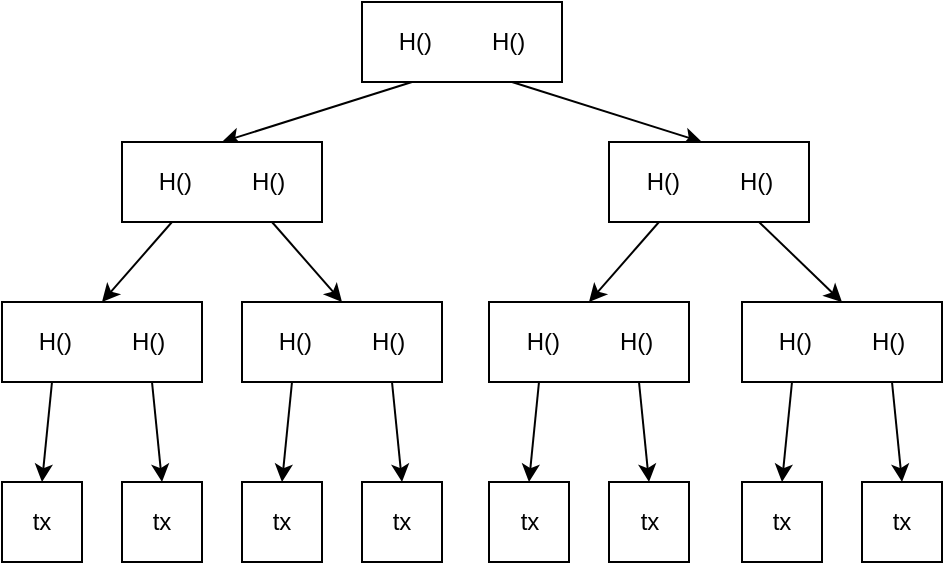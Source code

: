 <mxfile>
    <diagram id="SAbxBnZwhtTWlmuZHBjd" name="Page-1">
        <mxGraphModel dx="760" dy="654" grid="1" gridSize="10" guides="1" tooltips="1" connect="1" arrows="1" fold="1" page="1" pageScale="1" pageWidth="827" pageHeight="1169" math="0" shadow="0">
            <root>
                <mxCell id="0"/>
                <mxCell id="1" parent="0"/>
                <mxCell id="30" style="edgeStyle=none;html=1;entryX=0.5;entryY=0;entryDx=0;entryDy=0;exitX=0.25;exitY=1;exitDx=0;exitDy=0;" edge="1" parent="1" source="2" target="4">
                    <mxGeometry relative="1" as="geometry"/>
                </mxCell>
                <mxCell id="33" style="edgeStyle=none;html=1;entryX=0.5;entryY=0;entryDx=0;entryDy=0;exitX=0.75;exitY=1;exitDx=0;exitDy=0;" edge="1" parent="1" source="2">
                    <mxGeometry relative="1" as="geometry">
                        <mxPoint x="420" y="230" as="targetPoint"/>
                    </mxGeometry>
                </mxCell>
                <mxCell id="2" value="&lt;span&gt;H()&amp;nbsp; &amp;nbsp; &amp;nbsp; &amp;nbsp; &amp;nbsp;H()&lt;/span&gt;" style="rounded=0;whiteSpace=wrap;html=1;" vertex="1" parent="1">
                    <mxGeometry x="250" y="160" width="100" height="40" as="geometry"/>
                </mxCell>
                <mxCell id="34" value="" style="edgeStyle=none;html=1;entryX=0.5;entryY=0;entryDx=0;entryDy=0;exitX=0.75;exitY=1;exitDx=0;exitDy=0;" edge="1" parent="1" source="4">
                    <mxGeometry relative="1" as="geometry">
                        <mxPoint x="240" y="310" as="targetPoint"/>
                    </mxGeometry>
                </mxCell>
                <mxCell id="35" value="" style="edgeStyle=none;html=1;entryX=0.5;entryY=0;entryDx=0;entryDy=0;exitX=0.25;exitY=1;exitDx=0;exitDy=0;" edge="1" parent="1" source="4">
                    <mxGeometry relative="1" as="geometry">
                        <mxPoint x="120" y="310" as="targetPoint"/>
                    </mxGeometry>
                </mxCell>
                <mxCell id="4" value="&lt;span&gt;H()&amp;nbsp; &amp;nbsp; &amp;nbsp; &amp;nbsp; &amp;nbsp;H()&lt;/span&gt;" style="rounded=0;whiteSpace=wrap;html=1;" vertex="1" parent="1">
                    <mxGeometry x="130" y="230" width="100" height="40" as="geometry"/>
                </mxCell>
                <mxCell id="36" style="edgeStyle=none;html=1;entryX=0.5;entryY=0;entryDx=0;entryDy=0;exitX=0.25;exitY=1;exitDx=0;exitDy=0;" edge="1" parent="1" source="19" target="28">
                    <mxGeometry relative="1" as="geometry"/>
                </mxCell>
                <mxCell id="37" value="" style="edgeStyle=none;html=1;entryX=0.5;entryY=0;entryDx=0;entryDy=0;exitX=0.75;exitY=1;exitDx=0;exitDy=0;" edge="1" parent="1" source="19" target="29">
                    <mxGeometry relative="1" as="geometry"/>
                </mxCell>
                <mxCell id="19" value="H()&amp;nbsp; &amp;nbsp; &amp;nbsp; &amp;nbsp; &amp;nbsp;H()" style="rounded=0;whiteSpace=wrap;html=1;" vertex="1" parent="1">
                    <mxGeometry x="440" y="310" width="100" height="40" as="geometry"/>
                </mxCell>
                <mxCell id="28" value="tx" style="rounded=0;whiteSpace=wrap;html=1;" vertex="1" parent="1">
                    <mxGeometry x="440" y="400" width="40" height="40" as="geometry"/>
                </mxCell>
                <mxCell id="29" value="tx" style="rounded=0;whiteSpace=wrap;html=1;" vertex="1" parent="1">
                    <mxGeometry x="500" y="400" width="40" height="40" as="geometry"/>
                </mxCell>
                <mxCell id="43" style="edgeStyle=none;html=1;entryX=0.5;entryY=0;entryDx=0;entryDy=0;exitX=0.25;exitY=1;exitDx=0;exitDy=0;" edge="1" parent="1" source="45" target="46">
                    <mxGeometry relative="1" as="geometry"/>
                </mxCell>
                <mxCell id="44" value="" style="edgeStyle=none;html=1;entryX=0.5;entryY=0;entryDx=0;entryDy=0;exitX=0.75;exitY=1;exitDx=0;exitDy=0;" edge="1" parent="1" source="45" target="47">
                    <mxGeometry relative="1" as="geometry"/>
                </mxCell>
                <mxCell id="45" value="H()&amp;nbsp; &amp;nbsp; &amp;nbsp; &amp;nbsp; &amp;nbsp;H()" style="rounded=0;whiteSpace=wrap;html=1;" vertex="1" parent="1">
                    <mxGeometry x="313.5" y="310" width="100" height="40" as="geometry"/>
                </mxCell>
                <mxCell id="46" value="tx" style="rounded=0;whiteSpace=wrap;html=1;" vertex="1" parent="1">
                    <mxGeometry x="313.5" y="400" width="40" height="40" as="geometry"/>
                </mxCell>
                <mxCell id="47" value="tx" style="rounded=0;whiteSpace=wrap;html=1;" vertex="1" parent="1">
                    <mxGeometry x="373.5" y="400" width="40" height="40" as="geometry"/>
                </mxCell>
                <mxCell id="58" style="edgeStyle=none;html=1;entryX=0.5;entryY=0;entryDx=0;entryDy=0;exitX=0.25;exitY=1;exitDx=0;exitDy=0;" edge="1" parent="1" source="60" target="61">
                    <mxGeometry relative="1" as="geometry"/>
                </mxCell>
                <mxCell id="59" value="" style="edgeStyle=none;html=1;entryX=0.5;entryY=0;entryDx=0;entryDy=0;exitX=0.75;exitY=1;exitDx=0;exitDy=0;" edge="1" parent="1" source="60" target="62">
                    <mxGeometry relative="1" as="geometry"/>
                </mxCell>
                <mxCell id="60" value="H()&amp;nbsp; &amp;nbsp; &amp;nbsp; &amp;nbsp; &amp;nbsp;H()" style="rounded=0;whiteSpace=wrap;html=1;" vertex="1" parent="1">
                    <mxGeometry x="190" y="310" width="100" height="40" as="geometry"/>
                </mxCell>
                <mxCell id="61" value="tx" style="rounded=0;whiteSpace=wrap;html=1;" vertex="1" parent="1">
                    <mxGeometry x="190" y="400" width="40" height="40" as="geometry"/>
                </mxCell>
                <mxCell id="62" value="tx" style="rounded=0;whiteSpace=wrap;html=1;" vertex="1" parent="1">
                    <mxGeometry x="250" y="400" width="40" height="40" as="geometry"/>
                </mxCell>
                <mxCell id="63" style="edgeStyle=none;html=1;entryX=0.5;entryY=0;entryDx=0;entryDy=0;exitX=0.25;exitY=1;exitDx=0;exitDy=0;" edge="1" parent="1" source="65" target="66">
                    <mxGeometry relative="1" as="geometry"/>
                </mxCell>
                <mxCell id="64" value="" style="edgeStyle=none;html=1;entryX=0.5;entryY=0;entryDx=0;entryDy=0;exitX=0.75;exitY=1;exitDx=0;exitDy=0;" edge="1" parent="1" source="65" target="67">
                    <mxGeometry relative="1" as="geometry"/>
                </mxCell>
                <mxCell id="65" value="H()&amp;nbsp; &amp;nbsp; &amp;nbsp; &amp;nbsp; &amp;nbsp;H()" style="rounded=0;whiteSpace=wrap;html=1;" vertex="1" parent="1">
                    <mxGeometry x="70" y="310" width="100" height="40" as="geometry"/>
                </mxCell>
                <mxCell id="66" value="tx" style="rounded=0;whiteSpace=wrap;html=1;" vertex="1" parent="1">
                    <mxGeometry x="70" y="400" width="40" height="40" as="geometry"/>
                </mxCell>
                <mxCell id="67" value="tx" style="rounded=0;whiteSpace=wrap;html=1;" vertex="1" parent="1">
                    <mxGeometry x="130" y="400" width="40" height="40" as="geometry"/>
                </mxCell>
                <mxCell id="68" style="edgeStyle=none;html=1;entryX=0.5;entryY=0;entryDx=0;entryDy=0;exitX=0.25;exitY=1;exitDx=0;exitDy=0;" edge="1" parent="1" source="70" target="45">
                    <mxGeometry relative="1" as="geometry">
                        <mxPoint x="393.5" y="320" as="targetPoint"/>
                    </mxGeometry>
                </mxCell>
                <mxCell id="69" value="" style="edgeStyle=none;html=1;entryX=0.5;entryY=0;entryDx=0;entryDy=0;exitX=0.75;exitY=1;exitDx=0;exitDy=0;" edge="1" parent="1" source="70" target="19">
                    <mxGeometry relative="1" as="geometry">
                        <mxPoint x="453.5" y="320" as="targetPoint"/>
                    </mxGeometry>
                </mxCell>
                <mxCell id="70" value="H()&amp;nbsp; &amp;nbsp; &amp;nbsp; &amp;nbsp; &amp;nbsp;H()" style="rounded=0;whiteSpace=wrap;html=1;" vertex="1" parent="1">
                    <mxGeometry x="373.5" y="230" width="100" height="40" as="geometry"/>
                </mxCell>
            </root>
        </mxGraphModel>
    </diagram>
</mxfile>